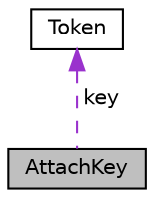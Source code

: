 digraph G
{
 // INTERACTIVE_SVG=YES
  edge [fontname="Helvetica",fontsize="10",labelfontname="Helvetica",labelfontsize="10"];
  node [fontname="Helvetica",fontsize="10",shape=record];
  Node1 [label="AttachKey",height=0.2,width=0.4,color="black", fillcolor="grey75", style="filled" fontcolor="black"];
  Node2 -> Node1 [dir="back",color="darkorchid3",fontsize="10",style="dashed",label=" key" ,fontname="Helvetica"];
  Node2 [label="Token",height=0.2,width=0.4,color="black", fillcolor="white", style="filled",URL="$d9/d27/struct_token.html"];
}
